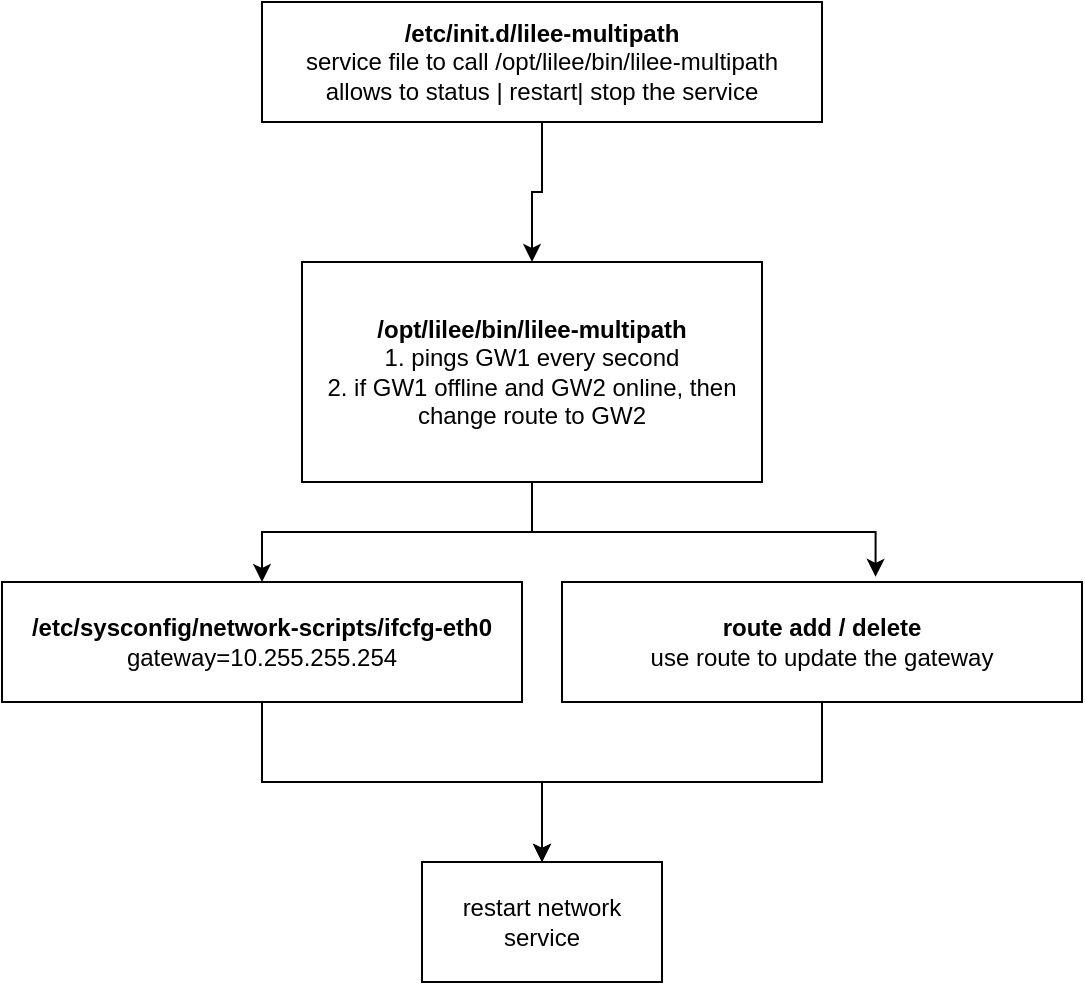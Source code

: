 <mxfile version="20.8.13" type="github">
  <diagram name="Page-1" id="2J_9FyxqPTRixcqzXdzy">
    <mxGraphModel dx="1900" dy="625" grid="1" gridSize="10" guides="1" tooltips="1" connect="1" arrows="1" fold="1" page="1" pageScale="1" pageWidth="850" pageHeight="1100" math="0" shadow="0">
      <root>
        <mxCell id="0" />
        <mxCell id="1" parent="0" />
        <mxCell id="Iels-fT38VjhoUJIh57o-5" value="" style="edgeStyle=orthogonalEdgeStyle;rounded=0;orthogonalLoop=1;jettySize=auto;html=1;" edge="1" parent="1" source="Iels-fT38VjhoUJIh57o-1" target="Iels-fT38VjhoUJIh57o-4">
          <mxGeometry relative="1" as="geometry" />
        </mxCell>
        <mxCell id="Iels-fT38VjhoUJIh57o-1" value="&lt;b&gt;/opt/lilee/bin/lilee-multipath&lt;/b&gt;&lt;br&gt;1. pings GW1 every second&lt;br&gt;2. if GW1 offline and GW2 online, then change route to GW2" style="whiteSpace=wrap;html=1;" vertex="1" parent="1">
          <mxGeometry x="110" y="260" width="230" height="110" as="geometry" />
        </mxCell>
        <mxCell id="Iels-fT38VjhoUJIh57o-3" value="" style="edgeStyle=orthogonalEdgeStyle;rounded=0;orthogonalLoop=1;jettySize=auto;html=1;" edge="1" parent="1" source="Iels-fT38VjhoUJIh57o-2" target="Iels-fT38VjhoUJIh57o-1">
          <mxGeometry relative="1" as="geometry" />
        </mxCell>
        <mxCell id="Iels-fT38VjhoUJIh57o-2" value="&lt;b&gt;/etc/init.d/lilee-multipath&lt;/b&gt;&lt;br&gt;service file to call /opt/lilee/bin/lilee-multipath&lt;br&gt;allows to status | restart| stop the service" style="whiteSpace=wrap;html=1;" vertex="1" parent="1">
          <mxGeometry x="90" y="130" width="280" height="60" as="geometry" />
        </mxCell>
        <mxCell id="Iels-fT38VjhoUJIh57o-9" value="" style="edgeStyle=orthogonalEdgeStyle;rounded=0;orthogonalLoop=1;jettySize=auto;html=1;" edge="1" parent="1" source="Iels-fT38VjhoUJIh57o-4" target="Iels-fT38VjhoUJIh57o-8">
          <mxGeometry relative="1" as="geometry" />
        </mxCell>
        <mxCell id="Iels-fT38VjhoUJIh57o-4" value="&lt;b&gt;/etc/sysconfig/network-scripts/ifcfg-eth0&lt;/b&gt;&lt;br&gt;gateway=10.255.255.254" style="whiteSpace=wrap;html=1;" vertex="1" parent="1">
          <mxGeometry x="-40" y="420" width="260" height="60" as="geometry" />
        </mxCell>
        <mxCell id="Iels-fT38VjhoUJIh57o-10" value="" style="edgeStyle=orthogonalEdgeStyle;rounded=0;orthogonalLoop=1;jettySize=auto;html=1;" edge="1" parent="1" source="Iels-fT38VjhoUJIh57o-6" target="Iels-fT38VjhoUJIh57o-8">
          <mxGeometry relative="1" as="geometry" />
        </mxCell>
        <mxCell id="Iels-fT38VjhoUJIh57o-6" value="&lt;b&gt;route add / delete&lt;/b&gt;&lt;br&gt;use route to update the gateway" style="whiteSpace=wrap;html=1;" vertex="1" parent="1">
          <mxGeometry x="240" y="420" width="260" height="60" as="geometry" />
        </mxCell>
        <mxCell id="Iels-fT38VjhoUJIh57o-7" value="" style="edgeStyle=orthogonalEdgeStyle;rounded=0;orthogonalLoop=1;jettySize=auto;html=1;entryX=0.603;entryY=-0.043;entryDx=0;entryDy=0;entryPerimeter=0;exitX=0.5;exitY=1;exitDx=0;exitDy=0;" edge="1" parent="1" source="Iels-fT38VjhoUJIh57o-1" target="Iels-fT38VjhoUJIh57o-6">
          <mxGeometry relative="1" as="geometry">
            <mxPoint x="235" y="380" as="sourcePoint" />
            <mxPoint x="100" y="430" as="targetPoint" />
          </mxGeometry>
        </mxCell>
        <mxCell id="Iels-fT38VjhoUJIh57o-8" value="restart network service" style="whiteSpace=wrap;html=1;" vertex="1" parent="1">
          <mxGeometry x="170" y="560" width="120" height="60" as="geometry" />
        </mxCell>
      </root>
    </mxGraphModel>
  </diagram>
</mxfile>
